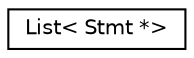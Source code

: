 digraph "Graphical Class Hierarchy"
{
  edge [fontname="Helvetica",fontsize="10",labelfontname="Helvetica",labelfontsize="10"];
  node [fontname="Helvetica",fontsize="10",shape=record];
  rankdir="LR";
  Node0 [label="List\< Stmt *\>",height=0.2,width=0.4,color="black", fillcolor="white", style="filled",URL="$class_list.html"];
}
